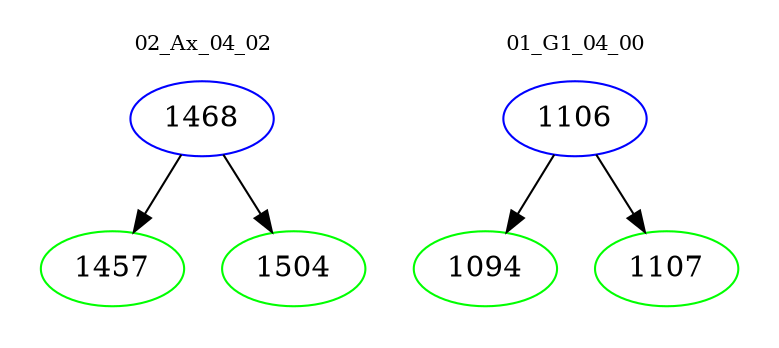 digraph{
subgraph cluster_0 {
color = white
label = "02_Ax_04_02";
fontsize=10;
T0_1468 [label="1468", color="blue"]
T0_1468 -> T0_1457 [color="black"]
T0_1457 [label="1457", color="green"]
T0_1468 -> T0_1504 [color="black"]
T0_1504 [label="1504", color="green"]
}
subgraph cluster_1 {
color = white
label = "01_G1_04_00";
fontsize=10;
T1_1106 [label="1106", color="blue"]
T1_1106 -> T1_1094 [color="black"]
T1_1094 [label="1094", color="green"]
T1_1106 -> T1_1107 [color="black"]
T1_1107 [label="1107", color="green"]
}
}
